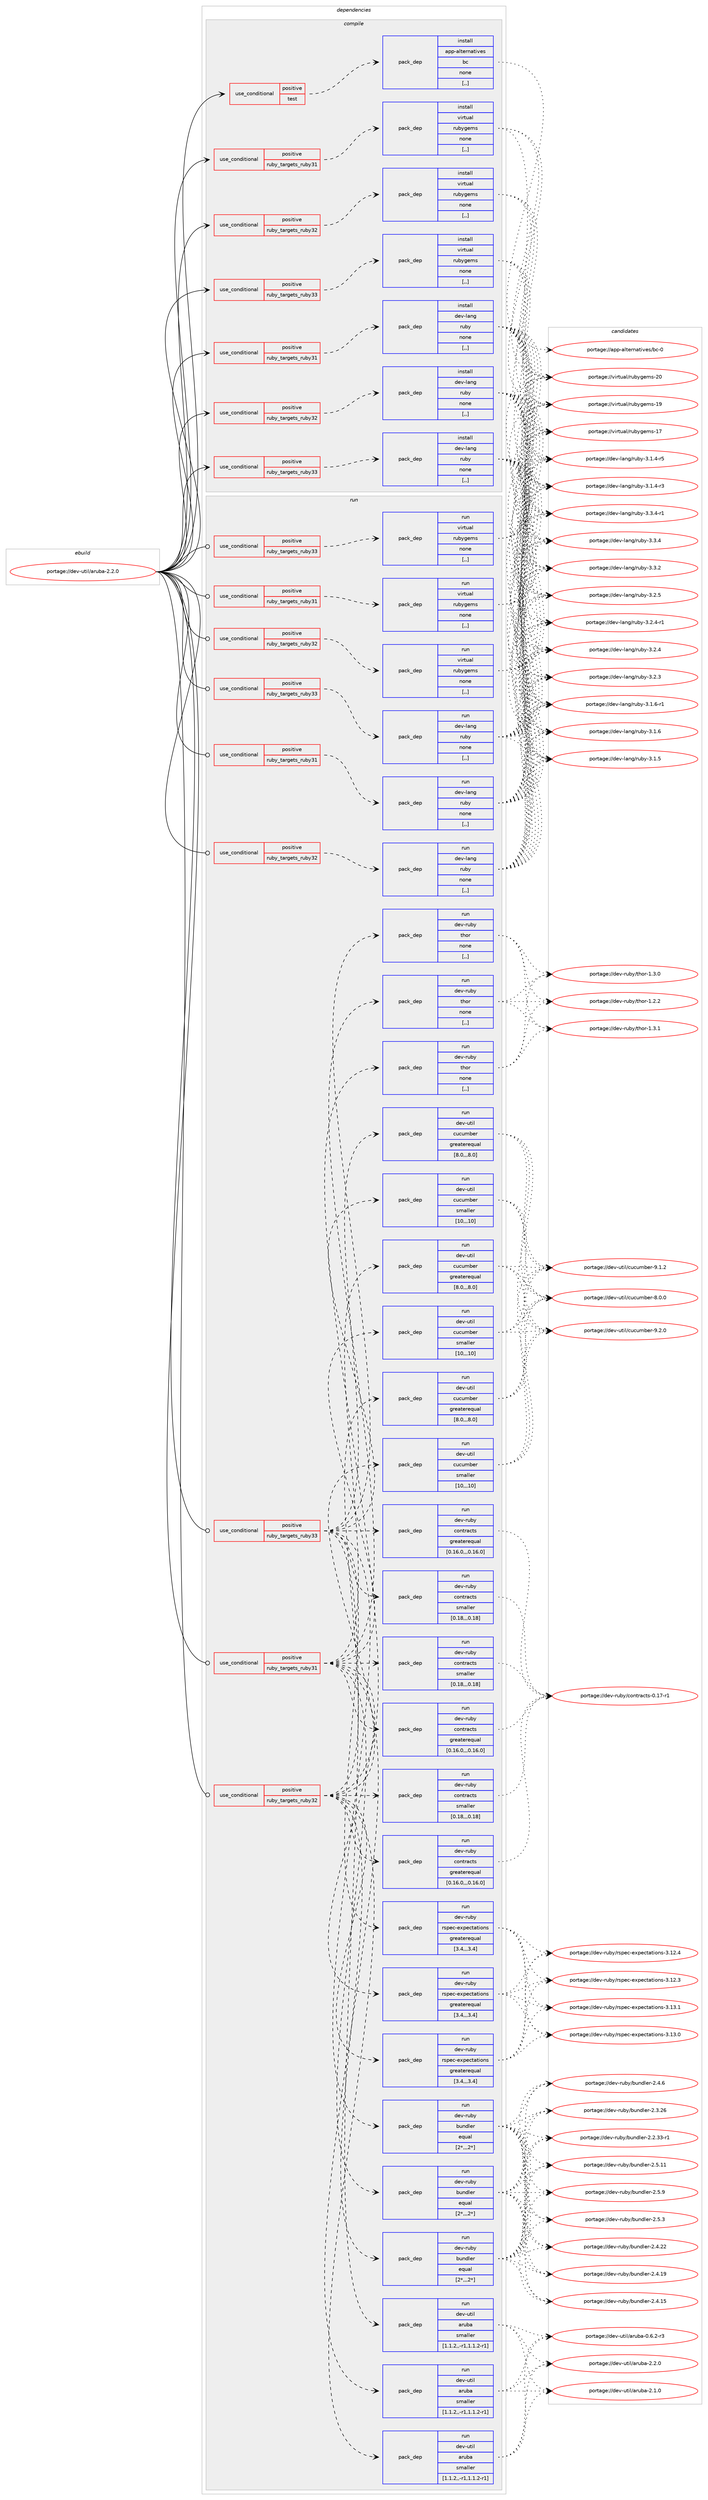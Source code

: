 digraph prolog {

# *************
# Graph options
# *************

newrank=true;
concentrate=true;
compound=true;
graph [rankdir=LR,fontname=Helvetica,fontsize=10,ranksep=1.5];#, ranksep=2.5, nodesep=0.2];
edge  [arrowhead=vee];
node  [fontname=Helvetica,fontsize=10];

# **********
# The ebuild
# **********

subgraph cluster_leftcol {
color=gray;
label=<<i>ebuild</i>>;
id [label="portage://dev-util/aruba-2.2.0", color=red, width=4, href="../dev-util/aruba-2.2.0.svg"];
}

# ****************
# The dependencies
# ****************

subgraph cluster_midcol {
color=gray;
label=<<i>dependencies</i>>;
subgraph cluster_compile {
fillcolor="#eeeeee";
style=filled;
label=<<i>compile</i>>;
subgraph cond59130 {
dependency210241 [label=<<TABLE BORDER="0" CELLBORDER="1" CELLSPACING="0" CELLPADDING="4"><TR><TD ROWSPAN="3" CELLPADDING="10">use_conditional</TD></TR><TR><TD>positive</TD></TR><TR><TD>ruby_targets_ruby31</TD></TR></TABLE>>, shape=none, color=red];
subgraph pack149719 {
dependency210242 [label=<<TABLE BORDER="0" CELLBORDER="1" CELLSPACING="0" CELLPADDING="4" WIDTH="220"><TR><TD ROWSPAN="6" CELLPADDING="30">pack_dep</TD></TR><TR><TD WIDTH="110">install</TD></TR><TR><TD>dev-lang</TD></TR><TR><TD>ruby</TD></TR><TR><TD>none</TD></TR><TR><TD>[,,]</TD></TR></TABLE>>, shape=none, color=blue];
}
dependency210241:e -> dependency210242:w [weight=20,style="dashed",arrowhead="vee"];
}
id:e -> dependency210241:w [weight=20,style="solid",arrowhead="vee"];
subgraph cond59131 {
dependency210243 [label=<<TABLE BORDER="0" CELLBORDER="1" CELLSPACING="0" CELLPADDING="4"><TR><TD ROWSPAN="3" CELLPADDING="10">use_conditional</TD></TR><TR><TD>positive</TD></TR><TR><TD>ruby_targets_ruby31</TD></TR></TABLE>>, shape=none, color=red];
subgraph pack149720 {
dependency210244 [label=<<TABLE BORDER="0" CELLBORDER="1" CELLSPACING="0" CELLPADDING="4" WIDTH="220"><TR><TD ROWSPAN="6" CELLPADDING="30">pack_dep</TD></TR><TR><TD WIDTH="110">install</TD></TR><TR><TD>virtual</TD></TR><TR><TD>rubygems</TD></TR><TR><TD>none</TD></TR><TR><TD>[,,]</TD></TR></TABLE>>, shape=none, color=blue];
}
dependency210243:e -> dependency210244:w [weight=20,style="dashed",arrowhead="vee"];
}
id:e -> dependency210243:w [weight=20,style="solid",arrowhead="vee"];
subgraph cond59132 {
dependency210245 [label=<<TABLE BORDER="0" CELLBORDER="1" CELLSPACING="0" CELLPADDING="4"><TR><TD ROWSPAN="3" CELLPADDING="10">use_conditional</TD></TR><TR><TD>positive</TD></TR><TR><TD>ruby_targets_ruby32</TD></TR></TABLE>>, shape=none, color=red];
subgraph pack149721 {
dependency210246 [label=<<TABLE BORDER="0" CELLBORDER="1" CELLSPACING="0" CELLPADDING="4" WIDTH="220"><TR><TD ROWSPAN="6" CELLPADDING="30">pack_dep</TD></TR><TR><TD WIDTH="110">install</TD></TR><TR><TD>dev-lang</TD></TR><TR><TD>ruby</TD></TR><TR><TD>none</TD></TR><TR><TD>[,,]</TD></TR></TABLE>>, shape=none, color=blue];
}
dependency210245:e -> dependency210246:w [weight=20,style="dashed",arrowhead="vee"];
}
id:e -> dependency210245:w [weight=20,style="solid",arrowhead="vee"];
subgraph cond59133 {
dependency210247 [label=<<TABLE BORDER="0" CELLBORDER="1" CELLSPACING="0" CELLPADDING="4"><TR><TD ROWSPAN="3" CELLPADDING="10">use_conditional</TD></TR><TR><TD>positive</TD></TR><TR><TD>ruby_targets_ruby32</TD></TR></TABLE>>, shape=none, color=red];
subgraph pack149722 {
dependency210248 [label=<<TABLE BORDER="0" CELLBORDER="1" CELLSPACING="0" CELLPADDING="4" WIDTH="220"><TR><TD ROWSPAN="6" CELLPADDING="30">pack_dep</TD></TR><TR><TD WIDTH="110">install</TD></TR><TR><TD>virtual</TD></TR><TR><TD>rubygems</TD></TR><TR><TD>none</TD></TR><TR><TD>[,,]</TD></TR></TABLE>>, shape=none, color=blue];
}
dependency210247:e -> dependency210248:w [weight=20,style="dashed",arrowhead="vee"];
}
id:e -> dependency210247:w [weight=20,style="solid",arrowhead="vee"];
subgraph cond59134 {
dependency210249 [label=<<TABLE BORDER="0" CELLBORDER="1" CELLSPACING="0" CELLPADDING="4"><TR><TD ROWSPAN="3" CELLPADDING="10">use_conditional</TD></TR><TR><TD>positive</TD></TR><TR><TD>ruby_targets_ruby33</TD></TR></TABLE>>, shape=none, color=red];
subgraph pack149723 {
dependency210250 [label=<<TABLE BORDER="0" CELLBORDER="1" CELLSPACING="0" CELLPADDING="4" WIDTH="220"><TR><TD ROWSPAN="6" CELLPADDING="30">pack_dep</TD></TR><TR><TD WIDTH="110">install</TD></TR><TR><TD>dev-lang</TD></TR><TR><TD>ruby</TD></TR><TR><TD>none</TD></TR><TR><TD>[,,]</TD></TR></TABLE>>, shape=none, color=blue];
}
dependency210249:e -> dependency210250:w [weight=20,style="dashed",arrowhead="vee"];
}
id:e -> dependency210249:w [weight=20,style="solid",arrowhead="vee"];
subgraph cond59135 {
dependency210251 [label=<<TABLE BORDER="0" CELLBORDER="1" CELLSPACING="0" CELLPADDING="4"><TR><TD ROWSPAN="3" CELLPADDING="10">use_conditional</TD></TR><TR><TD>positive</TD></TR><TR><TD>ruby_targets_ruby33</TD></TR></TABLE>>, shape=none, color=red];
subgraph pack149724 {
dependency210252 [label=<<TABLE BORDER="0" CELLBORDER="1" CELLSPACING="0" CELLPADDING="4" WIDTH="220"><TR><TD ROWSPAN="6" CELLPADDING="30">pack_dep</TD></TR><TR><TD WIDTH="110">install</TD></TR><TR><TD>virtual</TD></TR><TR><TD>rubygems</TD></TR><TR><TD>none</TD></TR><TR><TD>[,,]</TD></TR></TABLE>>, shape=none, color=blue];
}
dependency210251:e -> dependency210252:w [weight=20,style="dashed",arrowhead="vee"];
}
id:e -> dependency210251:w [weight=20,style="solid",arrowhead="vee"];
subgraph cond59136 {
dependency210253 [label=<<TABLE BORDER="0" CELLBORDER="1" CELLSPACING="0" CELLPADDING="4"><TR><TD ROWSPAN="3" CELLPADDING="10">use_conditional</TD></TR><TR><TD>positive</TD></TR><TR><TD>test</TD></TR></TABLE>>, shape=none, color=red];
subgraph pack149725 {
dependency210254 [label=<<TABLE BORDER="0" CELLBORDER="1" CELLSPACING="0" CELLPADDING="4" WIDTH="220"><TR><TD ROWSPAN="6" CELLPADDING="30">pack_dep</TD></TR><TR><TD WIDTH="110">install</TD></TR><TR><TD>app-alternatives</TD></TR><TR><TD>bc</TD></TR><TR><TD>none</TD></TR><TR><TD>[,,]</TD></TR></TABLE>>, shape=none, color=blue];
}
dependency210253:e -> dependency210254:w [weight=20,style="dashed",arrowhead="vee"];
}
id:e -> dependency210253:w [weight=20,style="solid",arrowhead="vee"];
}
subgraph cluster_compileandrun {
fillcolor="#eeeeee";
style=filled;
label=<<i>compile and run</i>>;
}
subgraph cluster_run {
fillcolor="#eeeeee";
style=filled;
label=<<i>run</i>>;
subgraph cond59137 {
dependency210255 [label=<<TABLE BORDER="0" CELLBORDER="1" CELLSPACING="0" CELLPADDING="4"><TR><TD ROWSPAN="3" CELLPADDING="10">use_conditional</TD></TR><TR><TD>positive</TD></TR><TR><TD>ruby_targets_ruby31</TD></TR></TABLE>>, shape=none, color=red];
subgraph pack149726 {
dependency210256 [label=<<TABLE BORDER="0" CELLBORDER="1" CELLSPACING="0" CELLPADDING="4" WIDTH="220"><TR><TD ROWSPAN="6" CELLPADDING="30">pack_dep</TD></TR><TR><TD WIDTH="110">run</TD></TR><TR><TD>dev-lang</TD></TR><TR><TD>ruby</TD></TR><TR><TD>none</TD></TR><TR><TD>[,,]</TD></TR></TABLE>>, shape=none, color=blue];
}
dependency210255:e -> dependency210256:w [weight=20,style="dashed",arrowhead="vee"];
}
id:e -> dependency210255:w [weight=20,style="solid",arrowhead="odot"];
subgraph cond59138 {
dependency210257 [label=<<TABLE BORDER="0" CELLBORDER="1" CELLSPACING="0" CELLPADDING="4"><TR><TD ROWSPAN="3" CELLPADDING="10">use_conditional</TD></TR><TR><TD>positive</TD></TR><TR><TD>ruby_targets_ruby31</TD></TR></TABLE>>, shape=none, color=red];
subgraph pack149727 {
dependency210258 [label=<<TABLE BORDER="0" CELLBORDER="1" CELLSPACING="0" CELLPADDING="4" WIDTH="220"><TR><TD ROWSPAN="6" CELLPADDING="30">pack_dep</TD></TR><TR><TD WIDTH="110">run</TD></TR><TR><TD>dev-ruby</TD></TR><TR><TD>bundler</TD></TR><TR><TD>equal</TD></TR><TR><TD>[2*,,,2*]</TD></TR></TABLE>>, shape=none, color=blue];
}
dependency210257:e -> dependency210258:w [weight=20,style="dashed",arrowhead="vee"];
subgraph pack149728 {
dependency210259 [label=<<TABLE BORDER="0" CELLBORDER="1" CELLSPACING="0" CELLPADDING="4" WIDTH="220"><TR><TD ROWSPAN="6" CELLPADDING="30">pack_dep</TD></TR><TR><TD WIDTH="110">run</TD></TR><TR><TD>dev-ruby</TD></TR><TR><TD>contracts</TD></TR><TR><TD>greaterequal</TD></TR><TR><TD>[0.16.0,,,0.16.0]</TD></TR></TABLE>>, shape=none, color=blue];
}
dependency210257:e -> dependency210259:w [weight=20,style="dashed",arrowhead="vee"];
subgraph pack149729 {
dependency210260 [label=<<TABLE BORDER="0" CELLBORDER="1" CELLSPACING="0" CELLPADDING="4" WIDTH="220"><TR><TD ROWSPAN="6" CELLPADDING="30">pack_dep</TD></TR><TR><TD WIDTH="110">run</TD></TR><TR><TD>dev-ruby</TD></TR><TR><TD>contracts</TD></TR><TR><TD>smaller</TD></TR><TR><TD>[0.18,,,0.18]</TD></TR></TABLE>>, shape=none, color=blue];
}
dependency210257:e -> dependency210260:w [weight=20,style="dashed",arrowhead="vee"];
subgraph pack149730 {
dependency210261 [label=<<TABLE BORDER="0" CELLBORDER="1" CELLSPACING="0" CELLPADDING="4" WIDTH="220"><TR><TD ROWSPAN="6" CELLPADDING="30">pack_dep</TD></TR><TR><TD WIDTH="110">run</TD></TR><TR><TD>dev-util</TD></TR><TR><TD>cucumber</TD></TR><TR><TD>greaterequal</TD></TR><TR><TD>[8.0,,,8.0]</TD></TR></TABLE>>, shape=none, color=blue];
}
dependency210257:e -> dependency210261:w [weight=20,style="dashed",arrowhead="vee"];
subgraph pack149731 {
dependency210262 [label=<<TABLE BORDER="0" CELLBORDER="1" CELLSPACING="0" CELLPADDING="4" WIDTH="220"><TR><TD ROWSPAN="6" CELLPADDING="30">pack_dep</TD></TR><TR><TD WIDTH="110">run</TD></TR><TR><TD>dev-util</TD></TR><TR><TD>cucumber</TD></TR><TR><TD>smaller</TD></TR><TR><TD>[10,,,10]</TD></TR></TABLE>>, shape=none, color=blue];
}
dependency210257:e -> dependency210262:w [weight=20,style="dashed",arrowhead="vee"];
subgraph pack149732 {
dependency210263 [label=<<TABLE BORDER="0" CELLBORDER="1" CELLSPACING="0" CELLPADDING="4" WIDTH="220"><TR><TD ROWSPAN="6" CELLPADDING="30">pack_dep</TD></TR><TR><TD WIDTH="110">run</TD></TR><TR><TD>dev-ruby</TD></TR><TR><TD>rspec-expectations</TD></TR><TR><TD>greaterequal</TD></TR><TR><TD>[3.4,,,3.4]</TD></TR></TABLE>>, shape=none, color=blue];
}
dependency210257:e -> dependency210263:w [weight=20,style="dashed",arrowhead="vee"];
subgraph pack149733 {
dependency210264 [label=<<TABLE BORDER="0" CELLBORDER="1" CELLSPACING="0" CELLPADDING="4" WIDTH="220"><TR><TD ROWSPAN="6" CELLPADDING="30">pack_dep</TD></TR><TR><TD WIDTH="110">run</TD></TR><TR><TD>dev-ruby</TD></TR><TR><TD>thor</TD></TR><TR><TD>none</TD></TR><TR><TD>[,,]</TD></TR></TABLE>>, shape=none, color=blue];
}
dependency210257:e -> dependency210264:w [weight=20,style="dashed",arrowhead="vee"];
subgraph pack149734 {
dependency210265 [label=<<TABLE BORDER="0" CELLBORDER="1" CELLSPACING="0" CELLPADDING="4" WIDTH="220"><TR><TD ROWSPAN="6" CELLPADDING="30">pack_dep</TD></TR><TR><TD WIDTH="110">run</TD></TR><TR><TD>dev-util</TD></TR><TR><TD>aruba</TD></TR><TR><TD>smaller</TD></TR><TR><TD>[1.1.2,,-r1,1.1.2-r1]</TD></TR></TABLE>>, shape=none, color=blue];
}
dependency210257:e -> dependency210265:w [weight=20,style="dashed",arrowhead="vee"];
}
id:e -> dependency210257:w [weight=20,style="solid",arrowhead="odot"];
subgraph cond59139 {
dependency210266 [label=<<TABLE BORDER="0" CELLBORDER="1" CELLSPACING="0" CELLPADDING="4"><TR><TD ROWSPAN="3" CELLPADDING="10">use_conditional</TD></TR><TR><TD>positive</TD></TR><TR><TD>ruby_targets_ruby31</TD></TR></TABLE>>, shape=none, color=red];
subgraph pack149735 {
dependency210267 [label=<<TABLE BORDER="0" CELLBORDER="1" CELLSPACING="0" CELLPADDING="4" WIDTH="220"><TR><TD ROWSPAN="6" CELLPADDING="30">pack_dep</TD></TR><TR><TD WIDTH="110">run</TD></TR><TR><TD>virtual</TD></TR><TR><TD>rubygems</TD></TR><TR><TD>none</TD></TR><TR><TD>[,,]</TD></TR></TABLE>>, shape=none, color=blue];
}
dependency210266:e -> dependency210267:w [weight=20,style="dashed",arrowhead="vee"];
}
id:e -> dependency210266:w [weight=20,style="solid",arrowhead="odot"];
subgraph cond59140 {
dependency210268 [label=<<TABLE BORDER="0" CELLBORDER="1" CELLSPACING="0" CELLPADDING="4"><TR><TD ROWSPAN="3" CELLPADDING="10">use_conditional</TD></TR><TR><TD>positive</TD></TR><TR><TD>ruby_targets_ruby32</TD></TR></TABLE>>, shape=none, color=red];
subgraph pack149736 {
dependency210269 [label=<<TABLE BORDER="0" CELLBORDER="1" CELLSPACING="0" CELLPADDING="4" WIDTH="220"><TR><TD ROWSPAN="6" CELLPADDING="30">pack_dep</TD></TR><TR><TD WIDTH="110">run</TD></TR><TR><TD>dev-lang</TD></TR><TR><TD>ruby</TD></TR><TR><TD>none</TD></TR><TR><TD>[,,]</TD></TR></TABLE>>, shape=none, color=blue];
}
dependency210268:e -> dependency210269:w [weight=20,style="dashed",arrowhead="vee"];
}
id:e -> dependency210268:w [weight=20,style="solid",arrowhead="odot"];
subgraph cond59141 {
dependency210270 [label=<<TABLE BORDER="0" CELLBORDER="1" CELLSPACING="0" CELLPADDING="4"><TR><TD ROWSPAN="3" CELLPADDING="10">use_conditional</TD></TR><TR><TD>positive</TD></TR><TR><TD>ruby_targets_ruby32</TD></TR></TABLE>>, shape=none, color=red];
subgraph pack149737 {
dependency210271 [label=<<TABLE BORDER="0" CELLBORDER="1" CELLSPACING="0" CELLPADDING="4" WIDTH="220"><TR><TD ROWSPAN="6" CELLPADDING="30">pack_dep</TD></TR><TR><TD WIDTH="110">run</TD></TR><TR><TD>dev-ruby</TD></TR><TR><TD>bundler</TD></TR><TR><TD>equal</TD></TR><TR><TD>[2*,,,2*]</TD></TR></TABLE>>, shape=none, color=blue];
}
dependency210270:e -> dependency210271:w [weight=20,style="dashed",arrowhead="vee"];
subgraph pack149738 {
dependency210272 [label=<<TABLE BORDER="0" CELLBORDER="1" CELLSPACING="0" CELLPADDING="4" WIDTH="220"><TR><TD ROWSPAN="6" CELLPADDING="30">pack_dep</TD></TR><TR><TD WIDTH="110">run</TD></TR><TR><TD>dev-ruby</TD></TR><TR><TD>contracts</TD></TR><TR><TD>greaterequal</TD></TR><TR><TD>[0.16.0,,,0.16.0]</TD></TR></TABLE>>, shape=none, color=blue];
}
dependency210270:e -> dependency210272:w [weight=20,style="dashed",arrowhead="vee"];
subgraph pack149739 {
dependency210273 [label=<<TABLE BORDER="0" CELLBORDER="1" CELLSPACING="0" CELLPADDING="4" WIDTH="220"><TR><TD ROWSPAN="6" CELLPADDING="30">pack_dep</TD></TR><TR><TD WIDTH="110">run</TD></TR><TR><TD>dev-ruby</TD></TR><TR><TD>contracts</TD></TR><TR><TD>smaller</TD></TR><TR><TD>[0.18,,,0.18]</TD></TR></TABLE>>, shape=none, color=blue];
}
dependency210270:e -> dependency210273:w [weight=20,style="dashed",arrowhead="vee"];
subgraph pack149740 {
dependency210274 [label=<<TABLE BORDER="0" CELLBORDER="1" CELLSPACING="0" CELLPADDING="4" WIDTH="220"><TR><TD ROWSPAN="6" CELLPADDING="30">pack_dep</TD></TR><TR><TD WIDTH="110">run</TD></TR><TR><TD>dev-util</TD></TR><TR><TD>cucumber</TD></TR><TR><TD>greaterequal</TD></TR><TR><TD>[8.0,,,8.0]</TD></TR></TABLE>>, shape=none, color=blue];
}
dependency210270:e -> dependency210274:w [weight=20,style="dashed",arrowhead="vee"];
subgraph pack149741 {
dependency210275 [label=<<TABLE BORDER="0" CELLBORDER="1" CELLSPACING="0" CELLPADDING="4" WIDTH="220"><TR><TD ROWSPAN="6" CELLPADDING="30">pack_dep</TD></TR><TR><TD WIDTH="110">run</TD></TR><TR><TD>dev-util</TD></TR><TR><TD>cucumber</TD></TR><TR><TD>smaller</TD></TR><TR><TD>[10,,,10]</TD></TR></TABLE>>, shape=none, color=blue];
}
dependency210270:e -> dependency210275:w [weight=20,style="dashed",arrowhead="vee"];
subgraph pack149742 {
dependency210276 [label=<<TABLE BORDER="0" CELLBORDER="1" CELLSPACING="0" CELLPADDING="4" WIDTH="220"><TR><TD ROWSPAN="6" CELLPADDING="30">pack_dep</TD></TR><TR><TD WIDTH="110">run</TD></TR><TR><TD>dev-ruby</TD></TR><TR><TD>rspec-expectations</TD></TR><TR><TD>greaterequal</TD></TR><TR><TD>[3.4,,,3.4]</TD></TR></TABLE>>, shape=none, color=blue];
}
dependency210270:e -> dependency210276:w [weight=20,style="dashed",arrowhead="vee"];
subgraph pack149743 {
dependency210277 [label=<<TABLE BORDER="0" CELLBORDER="1" CELLSPACING="0" CELLPADDING="4" WIDTH="220"><TR><TD ROWSPAN="6" CELLPADDING="30">pack_dep</TD></TR><TR><TD WIDTH="110">run</TD></TR><TR><TD>dev-ruby</TD></TR><TR><TD>thor</TD></TR><TR><TD>none</TD></TR><TR><TD>[,,]</TD></TR></TABLE>>, shape=none, color=blue];
}
dependency210270:e -> dependency210277:w [weight=20,style="dashed",arrowhead="vee"];
subgraph pack149744 {
dependency210278 [label=<<TABLE BORDER="0" CELLBORDER="1" CELLSPACING="0" CELLPADDING="4" WIDTH="220"><TR><TD ROWSPAN="6" CELLPADDING="30">pack_dep</TD></TR><TR><TD WIDTH="110">run</TD></TR><TR><TD>dev-util</TD></TR><TR><TD>aruba</TD></TR><TR><TD>smaller</TD></TR><TR><TD>[1.1.2,,-r1,1.1.2-r1]</TD></TR></TABLE>>, shape=none, color=blue];
}
dependency210270:e -> dependency210278:w [weight=20,style="dashed",arrowhead="vee"];
}
id:e -> dependency210270:w [weight=20,style="solid",arrowhead="odot"];
subgraph cond59142 {
dependency210279 [label=<<TABLE BORDER="0" CELLBORDER="1" CELLSPACING="0" CELLPADDING="4"><TR><TD ROWSPAN="3" CELLPADDING="10">use_conditional</TD></TR><TR><TD>positive</TD></TR><TR><TD>ruby_targets_ruby32</TD></TR></TABLE>>, shape=none, color=red];
subgraph pack149745 {
dependency210280 [label=<<TABLE BORDER="0" CELLBORDER="1" CELLSPACING="0" CELLPADDING="4" WIDTH="220"><TR><TD ROWSPAN="6" CELLPADDING="30">pack_dep</TD></TR><TR><TD WIDTH="110">run</TD></TR><TR><TD>virtual</TD></TR><TR><TD>rubygems</TD></TR><TR><TD>none</TD></TR><TR><TD>[,,]</TD></TR></TABLE>>, shape=none, color=blue];
}
dependency210279:e -> dependency210280:w [weight=20,style="dashed",arrowhead="vee"];
}
id:e -> dependency210279:w [weight=20,style="solid",arrowhead="odot"];
subgraph cond59143 {
dependency210281 [label=<<TABLE BORDER="0" CELLBORDER="1" CELLSPACING="0" CELLPADDING="4"><TR><TD ROWSPAN="3" CELLPADDING="10">use_conditional</TD></TR><TR><TD>positive</TD></TR><TR><TD>ruby_targets_ruby33</TD></TR></TABLE>>, shape=none, color=red];
subgraph pack149746 {
dependency210282 [label=<<TABLE BORDER="0" CELLBORDER="1" CELLSPACING="0" CELLPADDING="4" WIDTH="220"><TR><TD ROWSPAN="6" CELLPADDING="30">pack_dep</TD></TR><TR><TD WIDTH="110">run</TD></TR><TR><TD>dev-lang</TD></TR><TR><TD>ruby</TD></TR><TR><TD>none</TD></TR><TR><TD>[,,]</TD></TR></TABLE>>, shape=none, color=blue];
}
dependency210281:e -> dependency210282:w [weight=20,style="dashed",arrowhead="vee"];
}
id:e -> dependency210281:w [weight=20,style="solid",arrowhead="odot"];
subgraph cond59144 {
dependency210283 [label=<<TABLE BORDER="0" CELLBORDER="1" CELLSPACING="0" CELLPADDING="4"><TR><TD ROWSPAN="3" CELLPADDING="10">use_conditional</TD></TR><TR><TD>positive</TD></TR><TR><TD>ruby_targets_ruby33</TD></TR></TABLE>>, shape=none, color=red];
subgraph pack149747 {
dependency210284 [label=<<TABLE BORDER="0" CELLBORDER="1" CELLSPACING="0" CELLPADDING="4" WIDTH="220"><TR><TD ROWSPAN="6" CELLPADDING="30">pack_dep</TD></TR><TR><TD WIDTH="110">run</TD></TR><TR><TD>dev-ruby</TD></TR><TR><TD>bundler</TD></TR><TR><TD>equal</TD></TR><TR><TD>[2*,,,2*]</TD></TR></TABLE>>, shape=none, color=blue];
}
dependency210283:e -> dependency210284:w [weight=20,style="dashed",arrowhead="vee"];
subgraph pack149748 {
dependency210285 [label=<<TABLE BORDER="0" CELLBORDER="1" CELLSPACING="0" CELLPADDING="4" WIDTH="220"><TR><TD ROWSPAN="6" CELLPADDING="30">pack_dep</TD></TR><TR><TD WIDTH="110">run</TD></TR><TR><TD>dev-ruby</TD></TR><TR><TD>contracts</TD></TR><TR><TD>greaterequal</TD></TR><TR><TD>[0.16.0,,,0.16.0]</TD></TR></TABLE>>, shape=none, color=blue];
}
dependency210283:e -> dependency210285:w [weight=20,style="dashed",arrowhead="vee"];
subgraph pack149749 {
dependency210286 [label=<<TABLE BORDER="0" CELLBORDER="1" CELLSPACING="0" CELLPADDING="4" WIDTH="220"><TR><TD ROWSPAN="6" CELLPADDING="30">pack_dep</TD></TR><TR><TD WIDTH="110">run</TD></TR><TR><TD>dev-ruby</TD></TR><TR><TD>contracts</TD></TR><TR><TD>smaller</TD></TR><TR><TD>[0.18,,,0.18]</TD></TR></TABLE>>, shape=none, color=blue];
}
dependency210283:e -> dependency210286:w [weight=20,style="dashed",arrowhead="vee"];
subgraph pack149750 {
dependency210287 [label=<<TABLE BORDER="0" CELLBORDER="1" CELLSPACING="0" CELLPADDING="4" WIDTH="220"><TR><TD ROWSPAN="6" CELLPADDING="30">pack_dep</TD></TR><TR><TD WIDTH="110">run</TD></TR><TR><TD>dev-util</TD></TR><TR><TD>cucumber</TD></TR><TR><TD>greaterequal</TD></TR><TR><TD>[8.0,,,8.0]</TD></TR></TABLE>>, shape=none, color=blue];
}
dependency210283:e -> dependency210287:w [weight=20,style="dashed",arrowhead="vee"];
subgraph pack149751 {
dependency210288 [label=<<TABLE BORDER="0" CELLBORDER="1" CELLSPACING="0" CELLPADDING="4" WIDTH="220"><TR><TD ROWSPAN="6" CELLPADDING="30">pack_dep</TD></TR><TR><TD WIDTH="110">run</TD></TR><TR><TD>dev-util</TD></TR><TR><TD>cucumber</TD></TR><TR><TD>smaller</TD></TR><TR><TD>[10,,,10]</TD></TR></TABLE>>, shape=none, color=blue];
}
dependency210283:e -> dependency210288:w [weight=20,style="dashed",arrowhead="vee"];
subgraph pack149752 {
dependency210289 [label=<<TABLE BORDER="0" CELLBORDER="1" CELLSPACING="0" CELLPADDING="4" WIDTH="220"><TR><TD ROWSPAN="6" CELLPADDING="30">pack_dep</TD></TR><TR><TD WIDTH="110">run</TD></TR><TR><TD>dev-ruby</TD></TR><TR><TD>rspec-expectations</TD></TR><TR><TD>greaterequal</TD></TR><TR><TD>[3.4,,,3.4]</TD></TR></TABLE>>, shape=none, color=blue];
}
dependency210283:e -> dependency210289:w [weight=20,style="dashed",arrowhead="vee"];
subgraph pack149753 {
dependency210290 [label=<<TABLE BORDER="0" CELLBORDER="1" CELLSPACING="0" CELLPADDING="4" WIDTH="220"><TR><TD ROWSPAN="6" CELLPADDING="30">pack_dep</TD></TR><TR><TD WIDTH="110">run</TD></TR><TR><TD>dev-ruby</TD></TR><TR><TD>thor</TD></TR><TR><TD>none</TD></TR><TR><TD>[,,]</TD></TR></TABLE>>, shape=none, color=blue];
}
dependency210283:e -> dependency210290:w [weight=20,style="dashed",arrowhead="vee"];
subgraph pack149754 {
dependency210291 [label=<<TABLE BORDER="0" CELLBORDER="1" CELLSPACING="0" CELLPADDING="4" WIDTH="220"><TR><TD ROWSPAN="6" CELLPADDING="30">pack_dep</TD></TR><TR><TD WIDTH="110">run</TD></TR><TR><TD>dev-util</TD></TR><TR><TD>aruba</TD></TR><TR><TD>smaller</TD></TR><TR><TD>[1.1.2,,-r1,1.1.2-r1]</TD></TR></TABLE>>, shape=none, color=blue];
}
dependency210283:e -> dependency210291:w [weight=20,style="dashed",arrowhead="vee"];
}
id:e -> dependency210283:w [weight=20,style="solid",arrowhead="odot"];
subgraph cond59145 {
dependency210292 [label=<<TABLE BORDER="0" CELLBORDER="1" CELLSPACING="0" CELLPADDING="4"><TR><TD ROWSPAN="3" CELLPADDING="10">use_conditional</TD></TR><TR><TD>positive</TD></TR><TR><TD>ruby_targets_ruby33</TD></TR></TABLE>>, shape=none, color=red];
subgraph pack149755 {
dependency210293 [label=<<TABLE BORDER="0" CELLBORDER="1" CELLSPACING="0" CELLPADDING="4" WIDTH="220"><TR><TD ROWSPAN="6" CELLPADDING="30">pack_dep</TD></TR><TR><TD WIDTH="110">run</TD></TR><TR><TD>virtual</TD></TR><TR><TD>rubygems</TD></TR><TR><TD>none</TD></TR><TR><TD>[,,]</TD></TR></TABLE>>, shape=none, color=blue];
}
dependency210292:e -> dependency210293:w [weight=20,style="dashed",arrowhead="vee"];
}
id:e -> dependency210292:w [weight=20,style="solid",arrowhead="odot"];
}
}

# **************
# The candidates
# **************

subgraph cluster_choices {
rank=same;
color=gray;
label=<<i>candidates</i>>;

subgraph choice149719 {
color=black;
nodesep=1;
choice100101118451089711010347114117981214551465146524511449 [label="portage://dev-lang/ruby-3.3.4-r1", color=red, width=4,href="../dev-lang/ruby-3.3.4-r1.svg"];
choice10010111845108971101034711411798121455146514652 [label="portage://dev-lang/ruby-3.3.4", color=red, width=4,href="../dev-lang/ruby-3.3.4.svg"];
choice10010111845108971101034711411798121455146514650 [label="portage://dev-lang/ruby-3.3.2", color=red, width=4,href="../dev-lang/ruby-3.3.2.svg"];
choice10010111845108971101034711411798121455146504653 [label="portage://dev-lang/ruby-3.2.5", color=red, width=4,href="../dev-lang/ruby-3.2.5.svg"];
choice100101118451089711010347114117981214551465046524511449 [label="portage://dev-lang/ruby-3.2.4-r1", color=red, width=4,href="../dev-lang/ruby-3.2.4-r1.svg"];
choice10010111845108971101034711411798121455146504652 [label="portage://dev-lang/ruby-3.2.4", color=red, width=4,href="../dev-lang/ruby-3.2.4.svg"];
choice10010111845108971101034711411798121455146504651 [label="portage://dev-lang/ruby-3.2.3", color=red, width=4,href="../dev-lang/ruby-3.2.3.svg"];
choice100101118451089711010347114117981214551464946544511449 [label="portage://dev-lang/ruby-3.1.6-r1", color=red, width=4,href="../dev-lang/ruby-3.1.6-r1.svg"];
choice10010111845108971101034711411798121455146494654 [label="portage://dev-lang/ruby-3.1.6", color=red, width=4,href="../dev-lang/ruby-3.1.6.svg"];
choice10010111845108971101034711411798121455146494653 [label="portage://dev-lang/ruby-3.1.5", color=red, width=4,href="../dev-lang/ruby-3.1.5.svg"];
choice100101118451089711010347114117981214551464946524511453 [label="portage://dev-lang/ruby-3.1.4-r5", color=red, width=4,href="../dev-lang/ruby-3.1.4-r5.svg"];
choice100101118451089711010347114117981214551464946524511451 [label="portage://dev-lang/ruby-3.1.4-r3", color=red, width=4,href="../dev-lang/ruby-3.1.4-r3.svg"];
dependency210242:e -> choice100101118451089711010347114117981214551465146524511449:w [style=dotted,weight="100"];
dependency210242:e -> choice10010111845108971101034711411798121455146514652:w [style=dotted,weight="100"];
dependency210242:e -> choice10010111845108971101034711411798121455146514650:w [style=dotted,weight="100"];
dependency210242:e -> choice10010111845108971101034711411798121455146504653:w [style=dotted,weight="100"];
dependency210242:e -> choice100101118451089711010347114117981214551465046524511449:w [style=dotted,weight="100"];
dependency210242:e -> choice10010111845108971101034711411798121455146504652:w [style=dotted,weight="100"];
dependency210242:e -> choice10010111845108971101034711411798121455146504651:w [style=dotted,weight="100"];
dependency210242:e -> choice100101118451089711010347114117981214551464946544511449:w [style=dotted,weight="100"];
dependency210242:e -> choice10010111845108971101034711411798121455146494654:w [style=dotted,weight="100"];
dependency210242:e -> choice10010111845108971101034711411798121455146494653:w [style=dotted,weight="100"];
dependency210242:e -> choice100101118451089711010347114117981214551464946524511453:w [style=dotted,weight="100"];
dependency210242:e -> choice100101118451089711010347114117981214551464946524511451:w [style=dotted,weight="100"];
}
subgraph choice149720 {
color=black;
nodesep=1;
choice118105114116117971084711411798121103101109115455048 [label="portage://virtual/rubygems-20", color=red, width=4,href="../virtual/rubygems-20.svg"];
choice118105114116117971084711411798121103101109115454957 [label="portage://virtual/rubygems-19", color=red, width=4,href="../virtual/rubygems-19.svg"];
choice118105114116117971084711411798121103101109115454955 [label="portage://virtual/rubygems-17", color=red, width=4,href="../virtual/rubygems-17.svg"];
dependency210244:e -> choice118105114116117971084711411798121103101109115455048:w [style=dotted,weight="100"];
dependency210244:e -> choice118105114116117971084711411798121103101109115454957:w [style=dotted,weight="100"];
dependency210244:e -> choice118105114116117971084711411798121103101109115454955:w [style=dotted,weight="100"];
}
subgraph choice149721 {
color=black;
nodesep=1;
choice100101118451089711010347114117981214551465146524511449 [label="portage://dev-lang/ruby-3.3.4-r1", color=red, width=4,href="../dev-lang/ruby-3.3.4-r1.svg"];
choice10010111845108971101034711411798121455146514652 [label="portage://dev-lang/ruby-3.3.4", color=red, width=4,href="../dev-lang/ruby-3.3.4.svg"];
choice10010111845108971101034711411798121455146514650 [label="portage://dev-lang/ruby-3.3.2", color=red, width=4,href="../dev-lang/ruby-3.3.2.svg"];
choice10010111845108971101034711411798121455146504653 [label="portage://dev-lang/ruby-3.2.5", color=red, width=4,href="../dev-lang/ruby-3.2.5.svg"];
choice100101118451089711010347114117981214551465046524511449 [label="portage://dev-lang/ruby-3.2.4-r1", color=red, width=4,href="../dev-lang/ruby-3.2.4-r1.svg"];
choice10010111845108971101034711411798121455146504652 [label="portage://dev-lang/ruby-3.2.4", color=red, width=4,href="../dev-lang/ruby-3.2.4.svg"];
choice10010111845108971101034711411798121455146504651 [label="portage://dev-lang/ruby-3.2.3", color=red, width=4,href="../dev-lang/ruby-3.2.3.svg"];
choice100101118451089711010347114117981214551464946544511449 [label="portage://dev-lang/ruby-3.1.6-r1", color=red, width=4,href="../dev-lang/ruby-3.1.6-r1.svg"];
choice10010111845108971101034711411798121455146494654 [label="portage://dev-lang/ruby-3.1.6", color=red, width=4,href="../dev-lang/ruby-3.1.6.svg"];
choice10010111845108971101034711411798121455146494653 [label="portage://dev-lang/ruby-3.1.5", color=red, width=4,href="../dev-lang/ruby-3.1.5.svg"];
choice100101118451089711010347114117981214551464946524511453 [label="portage://dev-lang/ruby-3.1.4-r5", color=red, width=4,href="../dev-lang/ruby-3.1.4-r5.svg"];
choice100101118451089711010347114117981214551464946524511451 [label="portage://dev-lang/ruby-3.1.4-r3", color=red, width=4,href="../dev-lang/ruby-3.1.4-r3.svg"];
dependency210246:e -> choice100101118451089711010347114117981214551465146524511449:w [style=dotted,weight="100"];
dependency210246:e -> choice10010111845108971101034711411798121455146514652:w [style=dotted,weight="100"];
dependency210246:e -> choice10010111845108971101034711411798121455146514650:w [style=dotted,weight="100"];
dependency210246:e -> choice10010111845108971101034711411798121455146504653:w [style=dotted,weight="100"];
dependency210246:e -> choice100101118451089711010347114117981214551465046524511449:w [style=dotted,weight="100"];
dependency210246:e -> choice10010111845108971101034711411798121455146504652:w [style=dotted,weight="100"];
dependency210246:e -> choice10010111845108971101034711411798121455146504651:w [style=dotted,weight="100"];
dependency210246:e -> choice100101118451089711010347114117981214551464946544511449:w [style=dotted,weight="100"];
dependency210246:e -> choice10010111845108971101034711411798121455146494654:w [style=dotted,weight="100"];
dependency210246:e -> choice10010111845108971101034711411798121455146494653:w [style=dotted,weight="100"];
dependency210246:e -> choice100101118451089711010347114117981214551464946524511453:w [style=dotted,weight="100"];
dependency210246:e -> choice100101118451089711010347114117981214551464946524511451:w [style=dotted,weight="100"];
}
subgraph choice149722 {
color=black;
nodesep=1;
choice118105114116117971084711411798121103101109115455048 [label="portage://virtual/rubygems-20", color=red, width=4,href="../virtual/rubygems-20.svg"];
choice118105114116117971084711411798121103101109115454957 [label="portage://virtual/rubygems-19", color=red, width=4,href="../virtual/rubygems-19.svg"];
choice118105114116117971084711411798121103101109115454955 [label="portage://virtual/rubygems-17", color=red, width=4,href="../virtual/rubygems-17.svg"];
dependency210248:e -> choice118105114116117971084711411798121103101109115455048:w [style=dotted,weight="100"];
dependency210248:e -> choice118105114116117971084711411798121103101109115454957:w [style=dotted,weight="100"];
dependency210248:e -> choice118105114116117971084711411798121103101109115454955:w [style=dotted,weight="100"];
}
subgraph choice149723 {
color=black;
nodesep=1;
choice100101118451089711010347114117981214551465146524511449 [label="portage://dev-lang/ruby-3.3.4-r1", color=red, width=4,href="../dev-lang/ruby-3.3.4-r1.svg"];
choice10010111845108971101034711411798121455146514652 [label="portage://dev-lang/ruby-3.3.4", color=red, width=4,href="../dev-lang/ruby-3.3.4.svg"];
choice10010111845108971101034711411798121455146514650 [label="portage://dev-lang/ruby-3.3.2", color=red, width=4,href="../dev-lang/ruby-3.3.2.svg"];
choice10010111845108971101034711411798121455146504653 [label="portage://dev-lang/ruby-3.2.5", color=red, width=4,href="../dev-lang/ruby-3.2.5.svg"];
choice100101118451089711010347114117981214551465046524511449 [label="portage://dev-lang/ruby-3.2.4-r1", color=red, width=4,href="../dev-lang/ruby-3.2.4-r1.svg"];
choice10010111845108971101034711411798121455146504652 [label="portage://dev-lang/ruby-3.2.4", color=red, width=4,href="../dev-lang/ruby-3.2.4.svg"];
choice10010111845108971101034711411798121455146504651 [label="portage://dev-lang/ruby-3.2.3", color=red, width=4,href="../dev-lang/ruby-3.2.3.svg"];
choice100101118451089711010347114117981214551464946544511449 [label="portage://dev-lang/ruby-3.1.6-r1", color=red, width=4,href="../dev-lang/ruby-3.1.6-r1.svg"];
choice10010111845108971101034711411798121455146494654 [label="portage://dev-lang/ruby-3.1.6", color=red, width=4,href="../dev-lang/ruby-3.1.6.svg"];
choice10010111845108971101034711411798121455146494653 [label="portage://dev-lang/ruby-3.1.5", color=red, width=4,href="../dev-lang/ruby-3.1.5.svg"];
choice100101118451089711010347114117981214551464946524511453 [label="portage://dev-lang/ruby-3.1.4-r5", color=red, width=4,href="../dev-lang/ruby-3.1.4-r5.svg"];
choice100101118451089711010347114117981214551464946524511451 [label="portage://dev-lang/ruby-3.1.4-r3", color=red, width=4,href="../dev-lang/ruby-3.1.4-r3.svg"];
dependency210250:e -> choice100101118451089711010347114117981214551465146524511449:w [style=dotted,weight="100"];
dependency210250:e -> choice10010111845108971101034711411798121455146514652:w [style=dotted,weight="100"];
dependency210250:e -> choice10010111845108971101034711411798121455146514650:w [style=dotted,weight="100"];
dependency210250:e -> choice10010111845108971101034711411798121455146504653:w [style=dotted,weight="100"];
dependency210250:e -> choice100101118451089711010347114117981214551465046524511449:w [style=dotted,weight="100"];
dependency210250:e -> choice10010111845108971101034711411798121455146504652:w [style=dotted,weight="100"];
dependency210250:e -> choice10010111845108971101034711411798121455146504651:w [style=dotted,weight="100"];
dependency210250:e -> choice100101118451089711010347114117981214551464946544511449:w [style=dotted,weight="100"];
dependency210250:e -> choice10010111845108971101034711411798121455146494654:w [style=dotted,weight="100"];
dependency210250:e -> choice10010111845108971101034711411798121455146494653:w [style=dotted,weight="100"];
dependency210250:e -> choice100101118451089711010347114117981214551464946524511453:w [style=dotted,weight="100"];
dependency210250:e -> choice100101118451089711010347114117981214551464946524511451:w [style=dotted,weight="100"];
}
subgraph choice149724 {
color=black;
nodesep=1;
choice118105114116117971084711411798121103101109115455048 [label="portage://virtual/rubygems-20", color=red, width=4,href="../virtual/rubygems-20.svg"];
choice118105114116117971084711411798121103101109115454957 [label="portage://virtual/rubygems-19", color=red, width=4,href="../virtual/rubygems-19.svg"];
choice118105114116117971084711411798121103101109115454955 [label="portage://virtual/rubygems-17", color=red, width=4,href="../virtual/rubygems-17.svg"];
dependency210252:e -> choice118105114116117971084711411798121103101109115455048:w [style=dotted,weight="100"];
dependency210252:e -> choice118105114116117971084711411798121103101109115454957:w [style=dotted,weight="100"];
dependency210252:e -> choice118105114116117971084711411798121103101109115454955:w [style=dotted,weight="100"];
}
subgraph choice149725 {
color=black;
nodesep=1;
choice971121124597108116101114110971161051181011154798994548 [label="portage://app-alternatives/bc-0", color=red, width=4,href="../app-alternatives/bc-0.svg"];
dependency210254:e -> choice971121124597108116101114110971161051181011154798994548:w [style=dotted,weight="100"];
}
subgraph choice149726 {
color=black;
nodesep=1;
choice100101118451089711010347114117981214551465146524511449 [label="portage://dev-lang/ruby-3.3.4-r1", color=red, width=4,href="../dev-lang/ruby-3.3.4-r1.svg"];
choice10010111845108971101034711411798121455146514652 [label="portage://dev-lang/ruby-3.3.4", color=red, width=4,href="../dev-lang/ruby-3.3.4.svg"];
choice10010111845108971101034711411798121455146514650 [label="portage://dev-lang/ruby-3.3.2", color=red, width=4,href="../dev-lang/ruby-3.3.2.svg"];
choice10010111845108971101034711411798121455146504653 [label="portage://dev-lang/ruby-3.2.5", color=red, width=4,href="../dev-lang/ruby-3.2.5.svg"];
choice100101118451089711010347114117981214551465046524511449 [label="portage://dev-lang/ruby-3.2.4-r1", color=red, width=4,href="../dev-lang/ruby-3.2.4-r1.svg"];
choice10010111845108971101034711411798121455146504652 [label="portage://dev-lang/ruby-3.2.4", color=red, width=4,href="../dev-lang/ruby-3.2.4.svg"];
choice10010111845108971101034711411798121455146504651 [label="portage://dev-lang/ruby-3.2.3", color=red, width=4,href="../dev-lang/ruby-3.2.3.svg"];
choice100101118451089711010347114117981214551464946544511449 [label="portage://dev-lang/ruby-3.1.6-r1", color=red, width=4,href="../dev-lang/ruby-3.1.6-r1.svg"];
choice10010111845108971101034711411798121455146494654 [label="portage://dev-lang/ruby-3.1.6", color=red, width=4,href="../dev-lang/ruby-3.1.6.svg"];
choice10010111845108971101034711411798121455146494653 [label="portage://dev-lang/ruby-3.1.5", color=red, width=4,href="../dev-lang/ruby-3.1.5.svg"];
choice100101118451089711010347114117981214551464946524511453 [label="portage://dev-lang/ruby-3.1.4-r5", color=red, width=4,href="../dev-lang/ruby-3.1.4-r5.svg"];
choice100101118451089711010347114117981214551464946524511451 [label="portage://dev-lang/ruby-3.1.4-r3", color=red, width=4,href="../dev-lang/ruby-3.1.4-r3.svg"];
dependency210256:e -> choice100101118451089711010347114117981214551465146524511449:w [style=dotted,weight="100"];
dependency210256:e -> choice10010111845108971101034711411798121455146514652:w [style=dotted,weight="100"];
dependency210256:e -> choice10010111845108971101034711411798121455146514650:w [style=dotted,weight="100"];
dependency210256:e -> choice10010111845108971101034711411798121455146504653:w [style=dotted,weight="100"];
dependency210256:e -> choice100101118451089711010347114117981214551465046524511449:w [style=dotted,weight="100"];
dependency210256:e -> choice10010111845108971101034711411798121455146504652:w [style=dotted,weight="100"];
dependency210256:e -> choice10010111845108971101034711411798121455146504651:w [style=dotted,weight="100"];
dependency210256:e -> choice100101118451089711010347114117981214551464946544511449:w [style=dotted,weight="100"];
dependency210256:e -> choice10010111845108971101034711411798121455146494654:w [style=dotted,weight="100"];
dependency210256:e -> choice10010111845108971101034711411798121455146494653:w [style=dotted,weight="100"];
dependency210256:e -> choice100101118451089711010347114117981214551464946524511453:w [style=dotted,weight="100"];
dependency210256:e -> choice100101118451089711010347114117981214551464946524511451:w [style=dotted,weight="100"];
}
subgraph choice149727 {
color=black;
nodesep=1;
choice1001011184511411798121479811711010010810111445504653464949 [label="portage://dev-ruby/bundler-2.5.11", color=red, width=4,href="../dev-ruby/bundler-2.5.11.svg"];
choice10010111845114117981214798117110100108101114455046534657 [label="portage://dev-ruby/bundler-2.5.9", color=red, width=4,href="../dev-ruby/bundler-2.5.9.svg"];
choice10010111845114117981214798117110100108101114455046534651 [label="portage://dev-ruby/bundler-2.5.3", color=red, width=4,href="../dev-ruby/bundler-2.5.3.svg"];
choice1001011184511411798121479811711010010810111445504652465050 [label="portage://dev-ruby/bundler-2.4.22", color=red, width=4,href="../dev-ruby/bundler-2.4.22.svg"];
choice1001011184511411798121479811711010010810111445504652464957 [label="portage://dev-ruby/bundler-2.4.19", color=red, width=4,href="../dev-ruby/bundler-2.4.19.svg"];
choice1001011184511411798121479811711010010810111445504652464953 [label="portage://dev-ruby/bundler-2.4.15", color=red, width=4,href="../dev-ruby/bundler-2.4.15.svg"];
choice10010111845114117981214798117110100108101114455046524654 [label="portage://dev-ruby/bundler-2.4.6", color=red, width=4,href="../dev-ruby/bundler-2.4.6.svg"];
choice1001011184511411798121479811711010010810111445504651465054 [label="portage://dev-ruby/bundler-2.3.26", color=red, width=4,href="../dev-ruby/bundler-2.3.26.svg"];
choice10010111845114117981214798117110100108101114455046504651514511449 [label="portage://dev-ruby/bundler-2.2.33-r1", color=red, width=4,href="../dev-ruby/bundler-2.2.33-r1.svg"];
dependency210258:e -> choice1001011184511411798121479811711010010810111445504653464949:w [style=dotted,weight="100"];
dependency210258:e -> choice10010111845114117981214798117110100108101114455046534657:w [style=dotted,weight="100"];
dependency210258:e -> choice10010111845114117981214798117110100108101114455046534651:w [style=dotted,weight="100"];
dependency210258:e -> choice1001011184511411798121479811711010010810111445504652465050:w [style=dotted,weight="100"];
dependency210258:e -> choice1001011184511411798121479811711010010810111445504652464957:w [style=dotted,weight="100"];
dependency210258:e -> choice1001011184511411798121479811711010010810111445504652464953:w [style=dotted,weight="100"];
dependency210258:e -> choice10010111845114117981214798117110100108101114455046524654:w [style=dotted,weight="100"];
dependency210258:e -> choice1001011184511411798121479811711010010810111445504651465054:w [style=dotted,weight="100"];
dependency210258:e -> choice10010111845114117981214798117110100108101114455046504651514511449:w [style=dotted,weight="100"];
}
subgraph choice149728 {
color=black;
nodesep=1;
choice10010111845114117981214799111110116114979911611545484649554511449 [label="portage://dev-ruby/contracts-0.17-r1", color=red, width=4,href="../dev-ruby/contracts-0.17-r1.svg"];
dependency210259:e -> choice10010111845114117981214799111110116114979911611545484649554511449:w [style=dotted,weight="100"];
}
subgraph choice149729 {
color=black;
nodesep=1;
choice10010111845114117981214799111110116114979911611545484649554511449 [label="portage://dev-ruby/contracts-0.17-r1", color=red, width=4,href="../dev-ruby/contracts-0.17-r1.svg"];
dependency210260:e -> choice10010111845114117981214799111110116114979911611545484649554511449:w [style=dotted,weight="100"];
}
subgraph choice149730 {
color=black;
nodesep=1;
choice1001011184511711610510847991179911710998101114455746504648 [label="portage://dev-util/cucumber-9.2.0", color=red, width=4,href="../dev-util/cucumber-9.2.0.svg"];
choice1001011184511711610510847991179911710998101114455746494650 [label="portage://dev-util/cucumber-9.1.2", color=red, width=4,href="../dev-util/cucumber-9.1.2.svg"];
choice1001011184511711610510847991179911710998101114455646484648 [label="portage://dev-util/cucumber-8.0.0", color=red, width=4,href="../dev-util/cucumber-8.0.0.svg"];
dependency210261:e -> choice1001011184511711610510847991179911710998101114455746504648:w [style=dotted,weight="100"];
dependency210261:e -> choice1001011184511711610510847991179911710998101114455746494650:w [style=dotted,weight="100"];
dependency210261:e -> choice1001011184511711610510847991179911710998101114455646484648:w [style=dotted,weight="100"];
}
subgraph choice149731 {
color=black;
nodesep=1;
choice1001011184511711610510847991179911710998101114455746504648 [label="portage://dev-util/cucumber-9.2.0", color=red, width=4,href="../dev-util/cucumber-9.2.0.svg"];
choice1001011184511711610510847991179911710998101114455746494650 [label="portage://dev-util/cucumber-9.1.2", color=red, width=4,href="../dev-util/cucumber-9.1.2.svg"];
choice1001011184511711610510847991179911710998101114455646484648 [label="portage://dev-util/cucumber-8.0.0", color=red, width=4,href="../dev-util/cucumber-8.0.0.svg"];
dependency210262:e -> choice1001011184511711610510847991179911710998101114455746504648:w [style=dotted,weight="100"];
dependency210262:e -> choice1001011184511711610510847991179911710998101114455746494650:w [style=dotted,weight="100"];
dependency210262:e -> choice1001011184511711610510847991179911710998101114455646484648:w [style=dotted,weight="100"];
}
subgraph choice149732 {
color=black;
nodesep=1;
choice1001011184511411798121471141151121019945101120112101991169711610511111011545514649514649 [label="portage://dev-ruby/rspec-expectations-3.13.1", color=red, width=4,href="../dev-ruby/rspec-expectations-3.13.1.svg"];
choice1001011184511411798121471141151121019945101120112101991169711610511111011545514649514648 [label="portage://dev-ruby/rspec-expectations-3.13.0", color=red, width=4,href="../dev-ruby/rspec-expectations-3.13.0.svg"];
choice1001011184511411798121471141151121019945101120112101991169711610511111011545514649504652 [label="portage://dev-ruby/rspec-expectations-3.12.4", color=red, width=4,href="../dev-ruby/rspec-expectations-3.12.4.svg"];
choice1001011184511411798121471141151121019945101120112101991169711610511111011545514649504651 [label="portage://dev-ruby/rspec-expectations-3.12.3", color=red, width=4,href="../dev-ruby/rspec-expectations-3.12.3.svg"];
dependency210263:e -> choice1001011184511411798121471141151121019945101120112101991169711610511111011545514649514649:w [style=dotted,weight="100"];
dependency210263:e -> choice1001011184511411798121471141151121019945101120112101991169711610511111011545514649514648:w [style=dotted,weight="100"];
dependency210263:e -> choice1001011184511411798121471141151121019945101120112101991169711610511111011545514649504652:w [style=dotted,weight="100"];
dependency210263:e -> choice1001011184511411798121471141151121019945101120112101991169711610511111011545514649504651:w [style=dotted,weight="100"];
}
subgraph choice149733 {
color=black;
nodesep=1;
choice100101118451141179812147116104111114454946514649 [label="portage://dev-ruby/thor-1.3.1", color=red, width=4,href="../dev-ruby/thor-1.3.1.svg"];
choice100101118451141179812147116104111114454946514648 [label="portage://dev-ruby/thor-1.3.0", color=red, width=4,href="../dev-ruby/thor-1.3.0.svg"];
choice100101118451141179812147116104111114454946504650 [label="portage://dev-ruby/thor-1.2.2", color=red, width=4,href="../dev-ruby/thor-1.2.2.svg"];
dependency210264:e -> choice100101118451141179812147116104111114454946514649:w [style=dotted,weight="100"];
dependency210264:e -> choice100101118451141179812147116104111114454946514648:w [style=dotted,weight="100"];
dependency210264:e -> choice100101118451141179812147116104111114454946504650:w [style=dotted,weight="100"];
}
subgraph choice149734 {
color=black;
nodesep=1;
choice1001011184511711610510847971141179897455046504648 [label="portage://dev-util/aruba-2.2.0", color=red, width=4,href="../dev-util/aruba-2.2.0.svg"];
choice1001011184511711610510847971141179897455046494648 [label="portage://dev-util/aruba-2.1.0", color=red, width=4,href="../dev-util/aruba-2.1.0.svg"];
choice10010111845117116105108479711411798974548465446504511451 [label="portage://dev-util/aruba-0.6.2-r3", color=red, width=4,href="../dev-util/aruba-0.6.2-r3.svg"];
dependency210265:e -> choice1001011184511711610510847971141179897455046504648:w [style=dotted,weight="100"];
dependency210265:e -> choice1001011184511711610510847971141179897455046494648:w [style=dotted,weight="100"];
dependency210265:e -> choice10010111845117116105108479711411798974548465446504511451:w [style=dotted,weight="100"];
}
subgraph choice149735 {
color=black;
nodesep=1;
choice118105114116117971084711411798121103101109115455048 [label="portage://virtual/rubygems-20", color=red, width=4,href="../virtual/rubygems-20.svg"];
choice118105114116117971084711411798121103101109115454957 [label="portage://virtual/rubygems-19", color=red, width=4,href="../virtual/rubygems-19.svg"];
choice118105114116117971084711411798121103101109115454955 [label="portage://virtual/rubygems-17", color=red, width=4,href="../virtual/rubygems-17.svg"];
dependency210267:e -> choice118105114116117971084711411798121103101109115455048:w [style=dotted,weight="100"];
dependency210267:e -> choice118105114116117971084711411798121103101109115454957:w [style=dotted,weight="100"];
dependency210267:e -> choice118105114116117971084711411798121103101109115454955:w [style=dotted,weight="100"];
}
subgraph choice149736 {
color=black;
nodesep=1;
choice100101118451089711010347114117981214551465146524511449 [label="portage://dev-lang/ruby-3.3.4-r1", color=red, width=4,href="../dev-lang/ruby-3.3.4-r1.svg"];
choice10010111845108971101034711411798121455146514652 [label="portage://dev-lang/ruby-3.3.4", color=red, width=4,href="../dev-lang/ruby-3.3.4.svg"];
choice10010111845108971101034711411798121455146514650 [label="portage://dev-lang/ruby-3.3.2", color=red, width=4,href="../dev-lang/ruby-3.3.2.svg"];
choice10010111845108971101034711411798121455146504653 [label="portage://dev-lang/ruby-3.2.5", color=red, width=4,href="../dev-lang/ruby-3.2.5.svg"];
choice100101118451089711010347114117981214551465046524511449 [label="portage://dev-lang/ruby-3.2.4-r1", color=red, width=4,href="../dev-lang/ruby-3.2.4-r1.svg"];
choice10010111845108971101034711411798121455146504652 [label="portage://dev-lang/ruby-3.2.4", color=red, width=4,href="../dev-lang/ruby-3.2.4.svg"];
choice10010111845108971101034711411798121455146504651 [label="portage://dev-lang/ruby-3.2.3", color=red, width=4,href="../dev-lang/ruby-3.2.3.svg"];
choice100101118451089711010347114117981214551464946544511449 [label="portage://dev-lang/ruby-3.1.6-r1", color=red, width=4,href="../dev-lang/ruby-3.1.6-r1.svg"];
choice10010111845108971101034711411798121455146494654 [label="portage://dev-lang/ruby-3.1.6", color=red, width=4,href="../dev-lang/ruby-3.1.6.svg"];
choice10010111845108971101034711411798121455146494653 [label="portage://dev-lang/ruby-3.1.5", color=red, width=4,href="../dev-lang/ruby-3.1.5.svg"];
choice100101118451089711010347114117981214551464946524511453 [label="portage://dev-lang/ruby-3.1.4-r5", color=red, width=4,href="../dev-lang/ruby-3.1.4-r5.svg"];
choice100101118451089711010347114117981214551464946524511451 [label="portage://dev-lang/ruby-3.1.4-r3", color=red, width=4,href="../dev-lang/ruby-3.1.4-r3.svg"];
dependency210269:e -> choice100101118451089711010347114117981214551465146524511449:w [style=dotted,weight="100"];
dependency210269:e -> choice10010111845108971101034711411798121455146514652:w [style=dotted,weight="100"];
dependency210269:e -> choice10010111845108971101034711411798121455146514650:w [style=dotted,weight="100"];
dependency210269:e -> choice10010111845108971101034711411798121455146504653:w [style=dotted,weight="100"];
dependency210269:e -> choice100101118451089711010347114117981214551465046524511449:w [style=dotted,weight="100"];
dependency210269:e -> choice10010111845108971101034711411798121455146504652:w [style=dotted,weight="100"];
dependency210269:e -> choice10010111845108971101034711411798121455146504651:w [style=dotted,weight="100"];
dependency210269:e -> choice100101118451089711010347114117981214551464946544511449:w [style=dotted,weight="100"];
dependency210269:e -> choice10010111845108971101034711411798121455146494654:w [style=dotted,weight="100"];
dependency210269:e -> choice10010111845108971101034711411798121455146494653:w [style=dotted,weight="100"];
dependency210269:e -> choice100101118451089711010347114117981214551464946524511453:w [style=dotted,weight="100"];
dependency210269:e -> choice100101118451089711010347114117981214551464946524511451:w [style=dotted,weight="100"];
}
subgraph choice149737 {
color=black;
nodesep=1;
choice1001011184511411798121479811711010010810111445504653464949 [label="portage://dev-ruby/bundler-2.5.11", color=red, width=4,href="../dev-ruby/bundler-2.5.11.svg"];
choice10010111845114117981214798117110100108101114455046534657 [label="portage://dev-ruby/bundler-2.5.9", color=red, width=4,href="../dev-ruby/bundler-2.5.9.svg"];
choice10010111845114117981214798117110100108101114455046534651 [label="portage://dev-ruby/bundler-2.5.3", color=red, width=4,href="../dev-ruby/bundler-2.5.3.svg"];
choice1001011184511411798121479811711010010810111445504652465050 [label="portage://dev-ruby/bundler-2.4.22", color=red, width=4,href="../dev-ruby/bundler-2.4.22.svg"];
choice1001011184511411798121479811711010010810111445504652464957 [label="portage://dev-ruby/bundler-2.4.19", color=red, width=4,href="../dev-ruby/bundler-2.4.19.svg"];
choice1001011184511411798121479811711010010810111445504652464953 [label="portage://dev-ruby/bundler-2.4.15", color=red, width=4,href="../dev-ruby/bundler-2.4.15.svg"];
choice10010111845114117981214798117110100108101114455046524654 [label="portage://dev-ruby/bundler-2.4.6", color=red, width=4,href="../dev-ruby/bundler-2.4.6.svg"];
choice1001011184511411798121479811711010010810111445504651465054 [label="portage://dev-ruby/bundler-2.3.26", color=red, width=4,href="../dev-ruby/bundler-2.3.26.svg"];
choice10010111845114117981214798117110100108101114455046504651514511449 [label="portage://dev-ruby/bundler-2.2.33-r1", color=red, width=4,href="../dev-ruby/bundler-2.2.33-r1.svg"];
dependency210271:e -> choice1001011184511411798121479811711010010810111445504653464949:w [style=dotted,weight="100"];
dependency210271:e -> choice10010111845114117981214798117110100108101114455046534657:w [style=dotted,weight="100"];
dependency210271:e -> choice10010111845114117981214798117110100108101114455046534651:w [style=dotted,weight="100"];
dependency210271:e -> choice1001011184511411798121479811711010010810111445504652465050:w [style=dotted,weight="100"];
dependency210271:e -> choice1001011184511411798121479811711010010810111445504652464957:w [style=dotted,weight="100"];
dependency210271:e -> choice1001011184511411798121479811711010010810111445504652464953:w [style=dotted,weight="100"];
dependency210271:e -> choice10010111845114117981214798117110100108101114455046524654:w [style=dotted,weight="100"];
dependency210271:e -> choice1001011184511411798121479811711010010810111445504651465054:w [style=dotted,weight="100"];
dependency210271:e -> choice10010111845114117981214798117110100108101114455046504651514511449:w [style=dotted,weight="100"];
}
subgraph choice149738 {
color=black;
nodesep=1;
choice10010111845114117981214799111110116114979911611545484649554511449 [label="portage://dev-ruby/contracts-0.17-r1", color=red, width=4,href="../dev-ruby/contracts-0.17-r1.svg"];
dependency210272:e -> choice10010111845114117981214799111110116114979911611545484649554511449:w [style=dotted,weight="100"];
}
subgraph choice149739 {
color=black;
nodesep=1;
choice10010111845114117981214799111110116114979911611545484649554511449 [label="portage://dev-ruby/contracts-0.17-r1", color=red, width=4,href="../dev-ruby/contracts-0.17-r1.svg"];
dependency210273:e -> choice10010111845114117981214799111110116114979911611545484649554511449:w [style=dotted,weight="100"];
}
subgraph choice149740 {
color=black;
nodesep=1;
choice1001011184511711610510847991179911710998101114455746504648 [label="portage://dev-util/cucumber-9.2.0", color=red, width=4,href="../dev-util/cucumber-9.2.0.svg"];
choice1001011184511711610510847991179911710998101114455746494650 [label="portage://dev-util/cucumber-9.1.2", color=red, width=4,href="../dev-util/cucumber-9.1.2.svg"];
choice1001011184511711610510847991179911710998101114455646484648 [label="portage://dev-util/cucumber-8.0.0", color=red, width=4,href="../dev-util/cucumber-8.0.0.svg"];
dependency210274:e -> choice1001011184511711610510847991179911710998101114455746504648:w [style=dotted,weight="100"];
dependency210274:e -> choice1001011184511711610510847991179911710998101114455746494650:w [style=dotted,weight="100"];
dependency210274:e -> choice1001011184511711610510847991179911710998101114455646484648:w [style=dotted,weight="100"];
}
subgraph choice149741 {
color=black;
nodesep=1;
choice1001011184511711610510847991179911710998101114455746504648 [label="portage://dev-util/cucumber-9.2.0", color=red, width=4,href="../dev-util/cucumber-9.2.0.svg"];
choice1001011184511711610510847991179911710998101114455746494650 [label="portage://dev-util/cucumber-9.1.2", color=red, width=4,href="../dev-util/cucumber-9.1.2.svg"];
choice1001011184511711610510847991179911710998101114455646484648 [label="portage://dev-util/cucumber-8.0.0", color=red, width=4,href="../dev-util/cucumber-8.0.0.svg"];
dependency210275:e -> choice1001011184511711610510847991179911710998101114455746504648:w [style=dotted,weight="100"];
dependency210275:e -> choice1001011184511711610510847991179911710998101114455746494650:w [style=dotted,weight="100"];
dependency210275:e -> choice1001011184511711610510847991179911710998101114455646484648:w [style=dotted,weight="100"];
}
subgraph choice149742 {
color=black;
nodesep=1;
choice1001011184511411798121471141151121019945101120112101991169711610511111011545514649514649 [label="portage://dev-ruby/rspec-expectations-3.13.1", color=red, width=4,href="../dev-ruby/rspec-expectations-3.13.1.svg"];
choice1001011184511411798121471141151121019945101120112101991169711610511111011545514649514648 [label="portage://dev-ruby/rspec-expectations-3.13.0", color=red, width=4,href="../dev-ruby/rspec-expectations-3.13.0.svg"];
choice1001011184511411798121471141151121019945101120112101991169711610511111011545514649504652 [label="portage://dev-ruby/rspec-expectations-3.12.4", color=red, width=4,href="../dev-ruby/rspec-expectations-3.12.4.svg"];
choice1001011184511411798121471141151121019945101120112101991169711610511111011545514649504651 [label="portage://dev-ruby/rspec-expectations-3.12.3", color=red, width=4,href="../dev-ruby/rspec-expectations-3.12.3.svg"];
dependency210276:e -> choice1001011184511411798121471141151121019945101120112101991169711610511111011545514649514649:w [style=dotted,weight="100"];
dependency210276:e -> choice1001011184511411798121471141151121019945101120112101991169711610511111011545514649514648:w [style=dotted,weight="100"];
dependency210276:e -> choice1001011184511411798121471141151121019945101120112101991169711610511111011545514649504652:w [style=dotted,weight="100"];
dependency210276:e -> choice1001011184511411798121471141151121019945101120112101991169711610511111011545514649504651:w [style=dotted,weight="100"];
}
subgraph choice149743 {
color=black;
nodesep=1;
choice100101118451141179812147116104111114454946514649 [label="portage://dev-ruby/thor-1.3.1", color=red, width=4,href="../dev-ruby/thor-1.3.1.svg"];
choice100101118451141179812147116104111114454946514648 [label="portage://dev-ruby/thor-1.3.0", color=red, width=4,href="../dev-ruby/thor-1.3.0.svg"];
choice100101118451141179812147116104111114454946504650 [label="portage://dev-ruby/thor-1.2.2", color=red, width=4,href="../dev-ruby/thor-1.2.2.svg"];
dependency210277:e -> choice100101118451141179812147116104111114454946514649:w [style=dotted,weight="100"];
dependency210277:e -> choice100101118451141179812147116104111114454946514648:w [style=dotted,weight="100"];
dependency210277:e -> choice100101118451141179812147116104111114454946504650:w [style=dotted,weight="100"];
}
subgraph choice149744 {
color=black;
nodesep=1;
choice1001011184511711610510847971141179897455046504648 [label="portage://dev-util/aruba-2.2.0", color=red, width=4,href="../dev-util/aruba-2.2.0.svg"];
choice1001011184511711610510847971141179897455046494648 [label="portage://dev-util/aruba-2.1.0", color=red, width=4,href="../dev-util/aruba-2.1.0.svg"];
choice10010111845117116105108479711411798974548465446504511451 [label="portage://dev-util/aruba-0.6.2-r3", color=red, width=4,href="../dev-util/aruba-0.6.2-r3.svg"];
dependency210278:e -> choice1001011184511711610510847971141179897455046504648:w [style=dotted,weight="100"];
dependency210278:e -> choice1001011184511711610510847971141179897455046494648:w [style=dotted,weight="100"];
dependency210278:e -> choice10010111845117116105108479711411798974548465446504511451:w [style=dotted,weight="100"];
}
subgraph choice149745 {
color=black;
nodesep=1;
choice118105114116117971084711411798121103101109115455048 [label="portage://virtual/rubygems-20", color=red, width=4,href="../virtual/rubygems-20.svg"];
choice118105114116117971084711411798121103101109115454957 [label="portage://virtual/rubygems-19", color=red, width=4,href="../virtual/rubygems-19.svg"];
choice118105114116117971084711411798121103101109115454955 [label="portage://virtual/rubygems-17", color=red, width=4,href="../virtual/rubygems-17.svg"];
dependency210280:e -> choice118105114116117971084711411798121103101109115455048:w [style=dotted,weight="100"];
dependency210280:e -> choice118105114116117971084711411798121103101109115454957:w [style=dotted,weight="100"];
dependency210280:e -> choice118105114116117971084711411798121103101109115454955:w [style=dotted,weight="100"];
}
subgraph choice149746 {
color=black;
nodesep=1;
choice100101118451089711010347114117981214551465146524511449 [label="portage://dev-lang/ruby-3.3.4-r1", color=red, width=4,href="../dev-lang/ruby-3.3.4-r1.svg"];
choice10010111845108971101034711411798121455146514652 [label="portage://dev-lang/ruby-3.3.4", color=red, width=4,href="../dev-lang/ruby-3.3.4.svg"];
choice10010111845108971101034711411798121455146514650 [label="portage://dev-lang/ruby-3.3.2", color=red, width=4,href="../dev-lang/ruby-3.3.2.svg"];
choice10010111845108971101034711411798121455146504653 [label="portage://dev-lang/ruby-3.2.5", color=red, width=4,href="../dev-lang/ruby-3.2.5.svg"];
choice100101118451089711010347114117981214551465046524511449 [label="portage://dev-lang/ruby-3.2.4-r1", color=red, width=4,href="../dev-lang/ruby-3.2.4-r1.svg"];
choice10010111845108971101034711411798121455146504652 [label="portage://dev-lang/ruby-3.2.4", color=red, width=4,href="../dev-lang/ruby-3.2.4.svg"];
choice10010111845108971101034711411798121455146504651 [label="portage://dev-lang/ruby-3.2.3", color=red, width=4,href="../dev-lang/ruby-3.2.3.svg"];
choice100101118451089711010347114117981214551464946544511449 [label="portage://dev-lang/ruby-3.1.6-r1", color=red, width=4,href="../dev-lang/ruby-3.1.6-r1.svg"];
choice10010111845108971101034711411798121455146494654 [label="portage://dev-lang/ruby-3.1.6", color=red, width=4,href="../dev-lang/ruby-3.1.6.svg"];
choice10010111845108971101034711411798121455146494653 [label="portage://dev-lang/ruby-3.1.5", color=red, width=4,href="../dev-lang/ruby-3.1.5.svg"];
choice100101118451089711010347114117981214551464946524511453 [label="portage://dev-lang/ruby-3.1.4-r5", color=red, width=4,href="../dev-lang/ruby-3.1.4-r5.svg"];
choice100101118451089711010347114117981214551464946524511451 [label="portage://dev-lang/ruby-3.1.4-r3", color=red, width=4,href="../dev-lang/ruby-3.1.4-r3.svg"];
dependency210282:e -> choice100101118451089711010347114117981214551465146524511449:w [style=dotted,weight="100"];
dependency210282:e -> choice10010111845108971101034711411798121455146514652:w [style=dotted,weight="100"];
dependency210282:e -> choice10010111845108971101034711411798121455146514650:w [style=dotted,weight="100"];
dependency210282:e -> choice10010111845108971101034711411798121455146504653:w [style=dotted,weight="100"];
dependency210282:e -> choice100101118451089711010347114117981214551465046524511449:w [style=dotted,weight="100"];
dependency210282:e -> choice10010111845108971101034711411798121455146504652:w [style=dotted,weight="100"];
dependency210282:e -> choice10010111845108971101034711411798121455146504651:w [style=dotted,weight="100"];
dependency210282:e -> choice100101118451089711010347114117981214551464946544511449:w [style=dotted,weight="100"];
dependency210282:e -> choice10010111845108971101034711411798121455146494654:w [style=dotted,weight="100"];
dependency210282:e -> choice10010111845108971101034711411798121455146494653:w [style=dotted,weight="100"];
dependency210282:e -> choice100101118451089711010347114117981214551464946524511453:w [style=dotted,weight="100"];
dependency210282:e -> choice100101118451089711010347114117981214551464946524511451:w [style=dotted,weight="100"];
}
subgraph choice149747 {
color=black;
nodesep=1;
choice1001011184511411798121479811711010010810111445504653464949 [label="portage://dev-ruby/bundler-2.5.11", color=red, width=4,href="../dev-ruby/bundler-2.5.11.svg"];
choice10010111845114117981214798117110100108101114455046534657 [label="portage://dev-ruby/bundler-2.5.9", color=red, width=4,href="../dev-ruby/bundler-2.5.9.svg"];
choice10010111845114117981214798117110100108101114455046534651 [label="portage://dev-ruby/bundler-2.5.3", color=red, width=4,href="../dev-ruby/bundler-2.5.3.svg"];
choice1001011184511411798121479811711010010810111445504652465050 [label="portage://dev-ruby/bundler-2.4.22", color=red, width=4,href="../dev-ruby/bundler-2.4.22.svg"];
choice1001011184511411798121479811711010010810111445504652464957 [label="portage://dev-ruby/bundler-2.4.19", color=red, width=4,href="../dev-ruby/bundler-2.4.19.svg"];
choice1001011184511411798121479811711010010810111445504652464953 [label="portage://dev-ruby/bundler-2.4.15", color=red, width=4,href="../dev-ruby/bundler-2.4.15.svg"];
choice10010111845114117981214798117110100108101114455046524654 [label="portage://dev-ruby/bundler-2.4.6", color=red, width=4,href="../dev-ruby/bundler-2.4.6.svg"];
choice1001011184511411798121479811711010010810111445504651465054 [label="portage://dev-ruby/bundler-2.3.26", color=red, width=4,href="../dev-ruby/bundler-2.3.26.svg"];
choice10010111845114117981214798117110100108101114455046504651514511449 [label="portage://dev-ruby/bundler-2.2.33-r1", color=red, width=4,href="../dev-ruby/bundler-2.2.33-r1.svg"];
dependency210284:e -> choice1001011184511411798121479811711010010810111445504653464949:w [style=dotted,weight="100"];
dependency210284:e -> choice10010111845114117981214798117110100108101114455046534657:w [style=dotted,weight="100"];
dependency210284:e -> choice10010111845114117981214798117110100108101114455046534651:w [style=dotted,weight="100"];
dependency210284:e -> choice1001011184511411798121479811711010010810111445504652465050:w [style=dotted,weight="100"];
dependency210284:e -> choice1001011184511411798121479811711010010810111445504652464957:w [style=dotted,weight="100"];
dependency210284:e -> choice1001011184511411798121479811711010010810111445504652464953:w [style=dotted,weight="100"];
dependency210284:e -> choice10010111845114117981214798117110100108101114455046524654:w [style=dotted,weight="100"];
dependency210284:e -> choice1001011184511411798121479811711010010810111445504651465054:w [style=dotted,weight="100"];
dependency210284:e -> choice10010111845114117981214798117110100108101114455046504651514511449:w [style=dotted,weight="100"];
}
subgraph choice149748 {
color=black;
nodesep=1;
choice10010111845114117981214799111110116114979911611545484649554511449 [label="portage://dev-ruby/contracts-0.17-r1", color=red, width=4,href="../dev-ruby/contracts-0.17-r1.svg"];
dependency210285:e -> choice10010111845114117981214799111110116114979911611545484649554511449:w [style=dotted,weight="100"];
}
subgraph choice149749 {
color=black;
nodesep=1;
choice10010111845114117981214799111110116114979911611545484649554511449 [label="portage://dev-ruby/contracts-0.17-r1", color=red, width=4,href="../dev-ruby/contracts-0.17-r1.svg"];
dependency210286:e -> choice10010111845114117981214799111110116114979911611545484649554511449:w [style=dotted,weight="100"];
}
subgraph choice149750 {
color=black;
nodesep=1;
choice1001011184511711610510847991179911710998101114455746504648 [label="portage://dev-util/cucumber-9.2.0", color=red, width=4,href="../dev-util/cucumber-9.2.0.svg"];
choice1001011184511711610510847991179911710998101114455746494650 [label="portage://dev-util/cucumber-9.1.2", color=red, width=4,href="../dev-util/cucumber-9.1.2.svg"];
choice1001011184511711610510847991179911710998101114455646484648 [label="portage://dev-util/cucumber-8.0.0", color=red, width=4,href="../dev-util/cucumber-8.0.0.svg"];
dependency210287:e -> choice1001011184511711610510847991179911710998101114455746504648:w [style=dotted,weight="100"];
dependency210287:e -> choice1001011184511711610510847991179911710998101114455746494650:w [style=dotted,weight="100"];
dependency210287:e -> choice1001011184511711610510847991179911710998101114455646484648:w [style=dotted,weight="100"];
}
subgraph choice149751 {
color=black;
nodesep=1;
choice1001011184511711610510847991179911710998101114455746504648 [label="portage://dev-util/cucumber-9.2.0", color=red, width=4,href="../dev-util/cucumber-9.2.0.svg"];
choice1001011184511711610510847991179911710998101114455746494650 [label="portage://dev-util/cucumber-9.1.2", color=red, width=4,href="../dev-util/cucumber-9.1.2.svg"];
choice1001011184511711610510847991179911710998101114455646484648 [label="portage://dev-util/cucumber-8.0.0", color=red, width=4,href="../dev-util/cucumber-8.0.0.svg"];
dependency210288:e -> choice1001011184511711610510847991179911710998101114455746504648:w [style=dotted,weight="100"];
dependency210288:e -> choice1001011184511711610510847991179911710998101114455746494650:w [style=dotted,weight="100"];
dependency210288:e -> choice1001011184511711610510847991179911710998101114455646484648:w [style=dotted,weight="100"];
}
subgraph choice149752 {
color=black;
nodesep=1;
choice1001011184511411798121471141151121019945101120112101991169711610511111011545514649514649 [label="portage://dev-ruby/rspec-expectations-3.13.1", color=red, width=4,href="../dev-ruby/rspec-expectations-3.13.1.svg"];
choice1001011184511411798121471141151121019945101120112101991169711610511111011545514649514648 [label="portage://dev-ruby/rspec-expectations-3.13.0", color=red, width=4,href="../dev-ruby/rspec-expectations-3.13.0.svg"];
choice1001011184511411798121471141151121019945101120112101991169711610511111011545514649504652 [label="portage://dev-ruby/rspec-expectations-3.12.4", color=red, width=4,href="../dev-ruby/rspec-expectations-3.12.4.svg"];
choice1001011184511411798121471141151121019945101120112101991169711610511111011545514649504651 [label="portage://dev-ruby/rspec-expectations-3.12.3", color=red, width=4,href="../dev-ruby/rspec-expectations-3.12.3.svg"];
dependency210289:e -> choice1001011184511411798121471141151121019945101120112101991169711610511111011545514649514649:w [style=dotted,weight="100"];
dependency210289:e -> choice1001011184511411798121471141151121019945101120112101991169711610511111011545514649514648:w [style=dotted,weight="100"];
dependency210289:e -> choice1001011184511411798121471141151121019945101120112101991169711610511111011545514649504652:w [style=dotted,weight="100"];
dependency210289:e -> choice1001011184511411798121471141151121019945101120112101991169711610511111011545514649504651:w [style=dotted,weight="100"];
}
subgraph choice149753 {
color=black;
nodesep=1;
choice100101118451141179812147116104111114454946514649 [label="portage://dev-ruby/thor-1.3.1", color=red, width=4,href="../dev-ruby/thor-1.3.1.svg"];
choice100101118451141179812147116104111114454946514648 [label="portage://dev-ruby/thor-1.3.0", color=red, width=4,href="../dev-ruby/thor-1.3.0.svg"];
choice100101118451141179812147116104111114454946504650 [label="portage://dev-ruby/thor-1.2.2", color=red, width=4,href="../dev-ruby/thor-1.2.2.svg"];
dependency210290:e -> choice100101118451141179812147116104111114454946514649:w [style=dotted,weight="100"];
dependency210290:e -> choice100101118451141179812147116104111114454946514648:w [style=dotted,weight="100"];
dependency210290:e -> choice100101118451141179812147116104111114454946504650:w [style=dotted,weight="100"];
}
subgraph choice149754 {
color=black;
nodesep=1;
choice1001011184511711610510847971141179897455046504648 [label="portage://dev-util/aruba-2.2.0", color=red, width=4,href="../dev-util/aruba-2.2.0.svg"];
choice1001011184511711610510847971141179897455046494648 [label="portage://dev-util/aruba-2.1.0", color=red, width=4,href="../dev-util/aruba-2.1.0.svg"];
choice10010111845117116105108479711411798974548465446504511451 [label="portage://dev-util/aruba-0.6.2-r3", color=red, width=4,href="../dev-util/aruba-0.6.2-r3.svg"];
dependency210291:e -> choice1001011184511711610510847971141179897455046504648:w [style=dotted,weight="100"];
dependency210291:e -> choice1001011184511711610510847971141179897455046494648:w [style=dotted,weight="100"];
dependency210291:e -> choice10010111845117116105108479711411798974548465446504511451:w [style=dotted,weight="100"];
}
subgraph choice149755 {
color=black;
nodesep=1;
choice118105114116117971084711411798121103101109115455048 [label="portage://virtual/rubygems-20", color=red, width=4,href="../virtual/rubygems-20.svg"];
choice118105114116117971084711411798121103101109115454957 [label="portage://virtual/rubygems-19", color=red, width=4,href="../virtual/rubygems-19.svg"];
choice118105114116117971084711411798121103101109115454955 [label="portage://virtual/rubygems-17", color=red, width=4,href="../virtual/rubygems-17.svg"];
dependency210293:e -> choice118105114116117971084711411798121103101109115455048:w [style=dotted,weight="100"];
dependency210293:e -> choice118105114116117971084711411798121103101109115454957:w [style=dotted,weight="100"];
dependency210293:e -> choice118105114116117971084711411798121103101109115454955:w [style=dotted,weight="100"];
}
}

}
